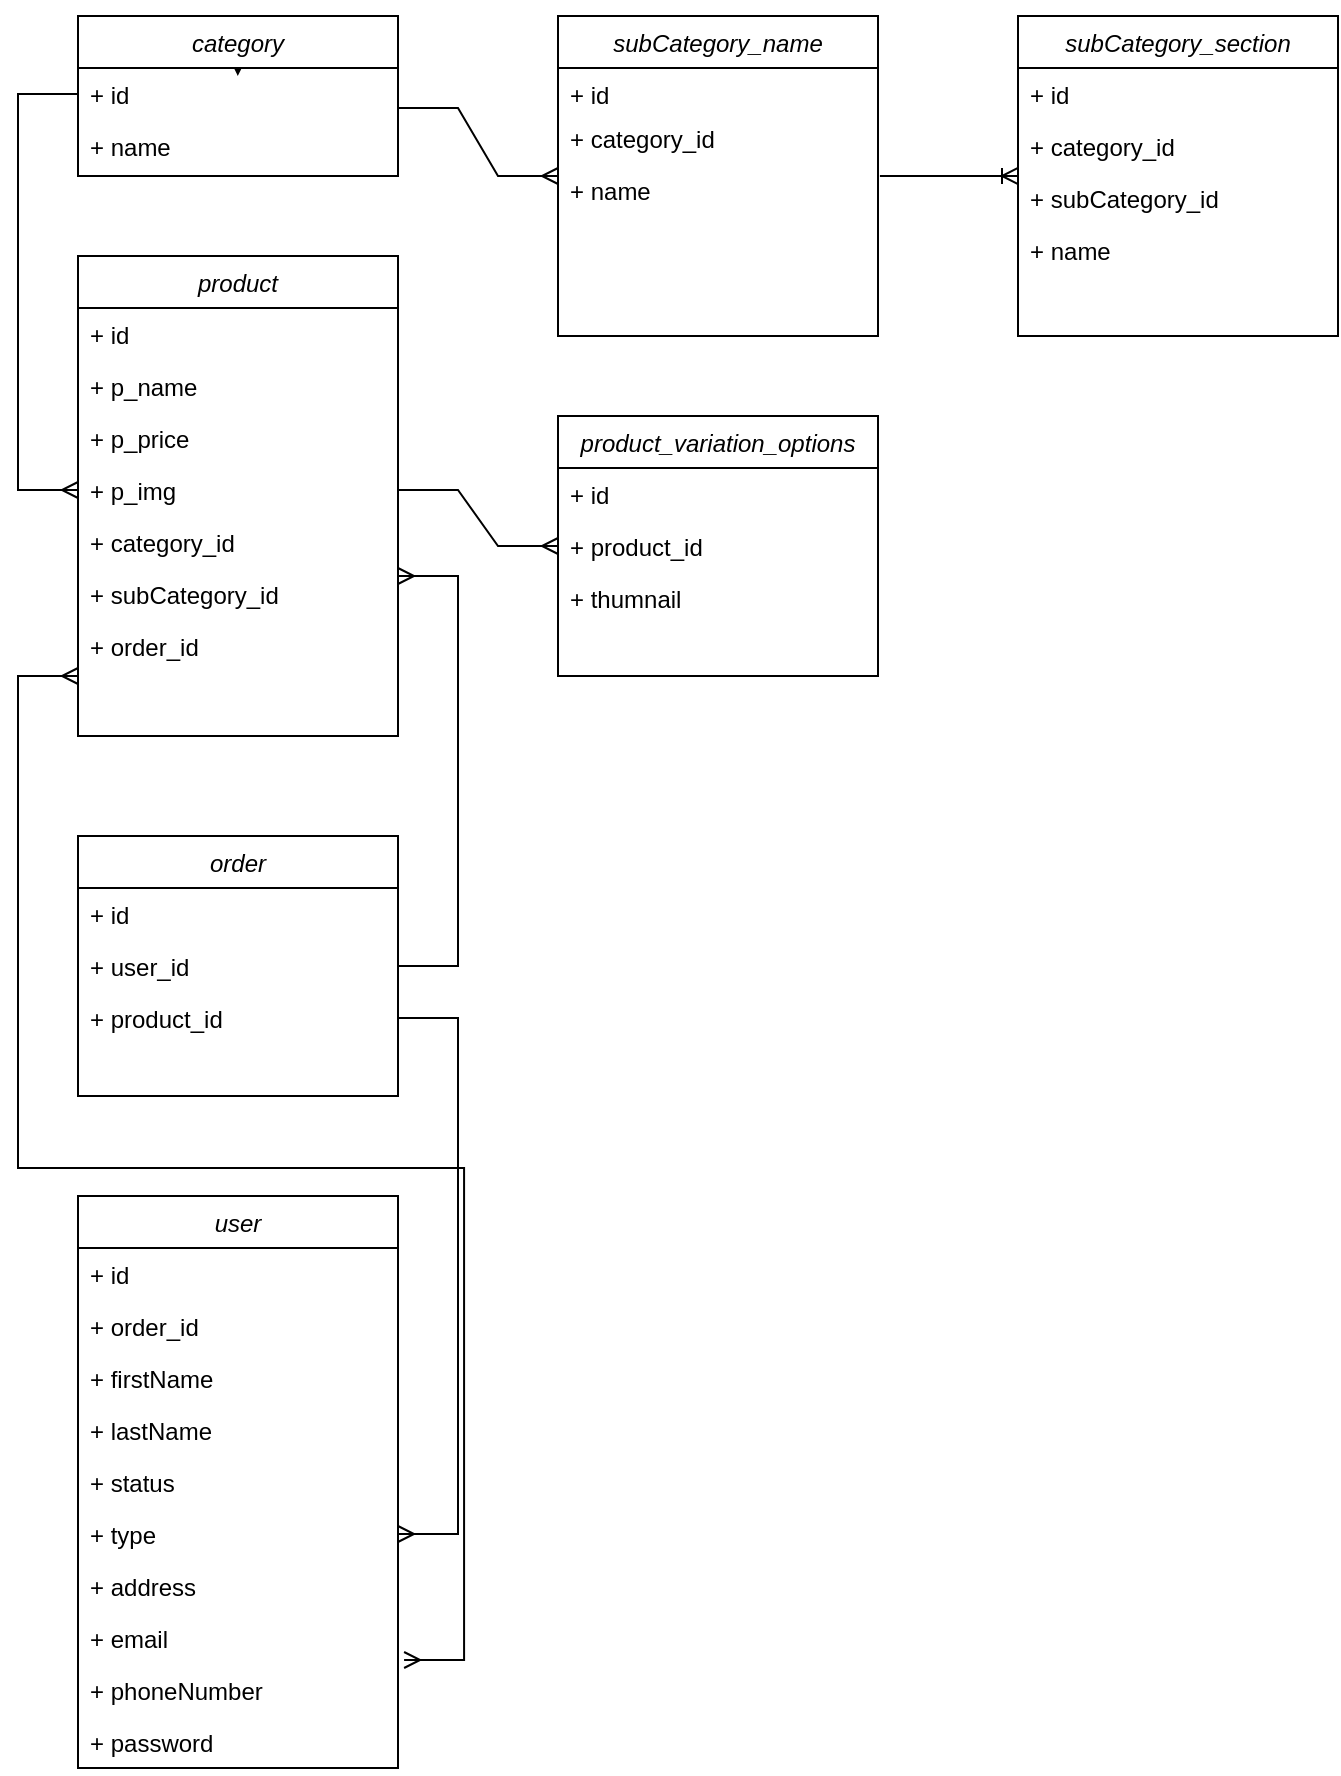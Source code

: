 <mxfile version="20.0.4" type="github">
  <diagram id="C5RBs43oDa-KdzZeNtuy" name="Page-1">
    <mxGraphModel dx="1422" dy="1941" grid="1" gridSize="10" guides="1" tooltips="1" connect="1" arrows="1" fold="1" page="1" pageScale="1" pageWidth="827" pageHeight="1169" background="none" math="0" shadow="0">
      <root>
        <mxCell id="WIyWlLk6GJQsqaUBKTNV-0" />
        <mxCell id="WIyWlLk6GJQsqaUBKTNV-1" parent="WIyWlLk6GJQsqaUBKTNV-0" />
        <mxCell id="zkfFHV4jXpPFQw0GAbJ--0" value="product" style="swimlane;fontStyle=2;align=center;verticalAlign=top;childLayout=stackLayout;horizontal=1;startSize=26;horizontalStack=0;resizeParent=1;resizeLast=0;collapsible=1;marginBottom=0;rounded=0;shadow=0;strokeWidth=1;" parent="WIyWlLk6GJQsqaUBKTNV-1" vertex="1">
          <mxGeometry x="40" width="160" height="240" as="geometry">
            <mxRectangle x="230" y="140" width="160" height="26" as="alternateBounds" />
          </mxGeometry>
        </mxCell>
        <mxCell id="zkfFHV4jXpPFQw0GAbJ--1" value="+ id" style="text;align=left;verticalAlign=top;spacingLeft=4;spacingRight=4;overflow=hidden;rotatable=0;points=[[0,0.5],[1,0.5]];portConstraint=eastwest;" parent="zkfFHV4jXpPFQw0GAbJ--0" vertex="1">
          <mxGeometry y="26" width="160" height="26" as="geometry" />
        </mxCell>
        <mxCell id="zkfFHV4jXpPFQw0GAbJ--2" value="+ p_name" style="text;align=left;verticalAlign=top;spacingLeft=4;spacingRight=4;overflow=hidden;rotatable=0;points=[[0,0.5],[1,0.5]];portConstraint=eastwest;rounded=0;shadow=0;html=0;" parent="zkfFHV4jXpPFQw0GAbJ--0" vertex="1">
          <mxGeometry y="52" width="160" height="26" as="geometry" />
        </mxCell>
        <mxCell id="zkfFHV4jXpPFQw0GAbJ--3" value="+ p_price" style="text;align=left;verticalAlign=top;spacingLeft=4;spacingRight=4;overflow=hidden;rotatable=0;points=[[0,0.5],[1,0.5]];portConstraint=eastwest;rounded=0;shadow=0;html=0;" parent="zkfFHV4jXpPFQw0GAbJ--0" vertex="1">
          <mxGeometry y="78" width="160" height="26" as="geometry" />
        </mxCell>
        <mxCell id="nZ_0TxDuV11cC0_WyeXE-1" value="+ p_img" style="text;align=left;verticalAlign=top;spacingLeft=4;spacingRight=4;overflow=hidden;rotatable=0;points=[[0,0.5],[1,0.5]];portConstraint=eastwest;rounded=0;shadow=0;html=0;" parent="zkfFHV4jXpPFQw0GAbJ--0" vertex="1">
          <mxGeometry y="104" width="160" height="26" as="geometry" />
        </mxCell>
        <mxCell id="KPWAyCAy_2scTFsiTlBl-0" value="+ category_id" style="text;align=left;verticalAlign=top;spacingLeft=4;spacingRight=4;overflow=hidden;rotatable=0;points=[[0,0.5],[1,0.5]];portConstraint=eastwest;" parent="zkfFHV4jXpPFQw0GAbJ--0" vertex="1">
          <mxGeometry y="130" width="160" height="26" as="geometry" />
        </mxCell>
        <mxCell id="KPWAyCAy_2scTFsiTlBl-1" value="+ subCategory_id" style="text;align=left;verticalAlign=top;spacingLeft=4;spacingRight=4;overflow=hidden;rotatable=0;points=[[0,0.5],[1,0.5]];portConstraint=eastwest;" parent="zkfFHV4jXpPFQw0GAbJ--0" vertex="1">
          <mxGeometry y="156" width="160" height="26" as="geometry" />
        </mxCell>
        <mxCell id="KPWAyCAy_2scTFsiTlBl-2" value="+ order_id" style="text;align=left;verticalAlign=top;spacingLeft=4;spacingRight=4;overflow=hidden;rotatable=0;points=[[0,0.5],[1,0.5]];portConstraint=eastwest;" parent="zkfFHV4jXpPFQw0GAbJ--0" vertex="1">
          <mxGeometry y="182" width="160" height="18" as="geometry" />
        </mxCell>
        <mxCell id="nZ_0TxDuV11cC0_WyeXE-2" value="product_variation_options" style="swimlane;fontStyle=2;align=center;verticalAlign=top;childLayout=stackLayout;horizontal=1;startSize=26;horizontalStack=0;resizeParent=1;resizeLast=0;collapsible=1;marginBottom=0;rounded=0;shadow=0;strokeWidth=1;" parent="WIyWlLk6GJQsqaUBKTNV-1" vertex="1">
          <mxGeometry x="280" y="80" width="160" height="130" as="geometry">
            <mxRectangle x="230" y="140" width="160" height="26" as="alternateBounds" />
          </mxGeometry>
        </mxCell>
        <mxCell id="nZ_0TxDuV11cC0_WyeXE-3" value="+ id" style="text;align=left;verticalAlign=top;spacingLeft=4;spacingRight=4;overflow=hidden;rotatable=0;points=[[0,0.5],[1,0.5]];portConstraint=eastwest;" parent="nZ_0TxDuV11cC0_WyeXE-2" vertex="1">
          <mxGeometry y="26" width="160" height="26" as="geometry" />
        </mxCell>
        <mxCell id="nZ_0TxDuV11cC0_WyeXE-4" value="+ product_id" style="text;align=left;verticalAlign=top;spacingLeft=4;spacingRight=4;overflow=hidden;rotatable=0;points=[[0,0.5],[1,0.5]];portConstraint=eastwest;rounded=0;shadow=0;html=0;" parent="nZ_0TxDuV11cC0_WyeXE-2" vertex="1">
          <mxGeometry y="52" width="160" height="26" as="geometry" />
        </mxCell>
        <mxCell id="nZ_0TxDuV11cC0_WyeXE-7" value="+ thumnail" style="text;align=left;verticalAlign=top;spacingLeft=4;spacingRight=4;overflow=hidden;rotatable=0;points=[[0,0.5],[1,0.5]];portConstraint=eastwest;rounded=0;shadow=0;html=0;" parent="nZ_0TxDuV11cC0_WyeXE-2" vertex="1">
          <mxGeometry y="78" width="160" height="26" as="geometry" />
        </mxCell>
        <mxCell id="nZ_0TxDuV11cC0_WyeXE-10" value="user" style="swimlane;fontStyle=2;align=center;verticalAlign=top;childLayout=stackLayout;horizontal=1;startSize=26;horizontalStack=0;resizeParent=1;resizeLast=0;collapsible=1;marginBottom=0;rounded=0;shadow=0;strokeWidth=1;" parent="WIyWlLk6GJQsqaUBKTNV-1" vertex="1">
          <mxGeometry x="40" y="470" width="160" height="286" as="geometry">
            <mxRectangle x="230" y="140" width="160" height="26" as="alternateBounds" />
          </mxGeometry>
        </mxCell>
        <mxCell id="nZ_0TxDuV11cC0_WyeXE-11" value="+ id" style="text;align=left;verticalAlign=top;spacingLeft=4;spacingRight=4;overflow=hidden;rotatable=0;points=[[0,0.5],[1,0.5]];portConstraint=eastwest;" parent="nZ_0TxDuV11cC0_WyeXE-10" vertex="1">
          <mxGeometry y="26" width="160" height="26" as="geometry" />
        </mxCell>
        <mxCell id="TkSCpZ_g40OYR4A9pIH5-31" value="+ order_id" style="text;align=left;verticalAlign=top;spacingLeft=4;spacingRight=4;overflow=hidden;rotatable=0;points=[[0,0.5],[1,0.5]];portConstraint=eastwest;" vertex="1" parent="nZ_0TxDuV11cC0_WyeXE-10">
          <mxGeometry y="52" width="160" height="26" as="geometry" />
        </mxCell>
        <mxCell id="hYt09wVF9id2voZBJDx4-0" value="+ firstName" style="text;align=left;verticalAlign=top;spacingLeft=4;spacingRight=4;overflow=hidden;rotatable=0;points=[[0,0.5],[1,0.5]];portConstraint=eastwest;" parent="nZ_0TxDuV11cC0_WyeXE-10" vertex="1">
          <mxGeometry y="78" width="160" height="26" as="geometry" />
        </mxCell>
        <mxCell id="hYt09wVF9id2voZBJDx4-1" value="+ lastName" style="text;align=left;verticalAlign=top;spacingLeft=4;spacingRight=4;overflow=hidden;rotatable=0;points=[[0,0.5],[1,0.5]];portConstraint=eastwest;" parent="nZ_0TxDuV11cC0_WyeXE-10" vertex="1">
          <mxGeometry y="104" width="160" height="26" as="geometry" />
        </mxCell>
        <mxCell id="nZ_0TxDuV11cC0_WyeXE-12" value="+ status" style="text;align=left;verticalAlign=top;spacingLeft=4;spacingRight=4;overflow=hidden;rotatable=0;points=[[0,0.5],[1,0.5]];portConstraint=eastwest;rounded=0;shadow=0;html=0;" parent="nZ_0TxDuV11cC0_WyeXE-10" vertex="1">
          <mxGeometry y="130" width="160" height="26" as="geometry" />
        </mxCell>
        <mxCell id="nZ_0TxDuV11cC0_WyeXE-47" value="+ type" style="text;align=left;verticalAlign=top;spacingLeft=4;spacingRight=4;overflow=hidden;rotatable=0;points=[[0,0.5],[1,0.5]];portConstraint=eastwest;" parent="nZ_0TxDuV11cC0_WyeXE-10" vertex="1">
          <mxGeometry y="156" width="160" height="26" as="geometry" />
        </mxCell>
        <mxCell id="nZ_0TxDuV11cC0_WyeXE-25" value="+ address&#xa;" style="text;align=left;verticalAlign=top;spacingLeft=4;spacingRight=4;overflow=hidden;rotatable=0;points=[[0,0.5],[1,0.5]];portConstraint=eastwest;rounded=0;shadow=0;html=0;" parent="nZ_0TxDuV11cC0_WyeXE-10" vertex="1">
          <mxGeometry y="182" width="160" height="26" as="geometry" />
        </mxCell>
        <mxCell id="nZ_0TxDuV11cC0_WyeXE-15" value="+ email&#xa;" style="text;align=left;verticalAlign=top;spacingLeft=4;spacingRight=4;overflow=hidden;rotatable=0;points=[[0,0.5],[1,0.5]];portConstraint=eastwest;rounded=0;shadow=0;html=0;" parent="nZ_0TxDuV11cC0_WyeXE-10" vertex="1">
          <mxGeometry y="208" width="160" height="26" as="geometry" />
        </mxCell>
        <mxCell id="nZ_0TxDuV11cC0_WyeXE-16" value="+ phoneNumber&#xa;" style="text;align=left;verticalAlign=top;spacingLeft=4;spacingRight=4;overflow=hidden;rotatable=0;points=[[0,0.5],[1,0.5]];portConstraint=eastwest;rounded=0;shadow=0;html=0;" parent="nZ_0TxDuV11cC0_WyeXE-10" vertex="1">
          <mxGeometry y="234" width="160" height="26" as="geometry" />
        </mxCell>
        <mxCell id="nZ_0TxDuV11cC0_WyeXE-26" value="+ password&#xa;" style="text;align=left;verticalAlign=top;spacingLeft=4;spacingRight=4;overflow=hidden;rotatable=0;points=[[0,0.5],[1,0.5]];portConstraint=eastwest;rounded=0;shadow=0;html=0;" parent="nZ_0TxDuV11cC0_WyeXE-10" vertex="1">
          <mxGeometry y="260" width="160" height="26" as="geometry" />
        </mxCell>
        <mxCell id="KPWAyCAy_2scTFsiTlBl-13" style="edgeStyle=orthogonalEdgeStyle;rounded=0;orthogonalLoop=1;jettySize=auto;html=1;exitX=0.5;exitY=0;exitDx=0;exitDy=0;" parent="WIyWlLk6GJQsqaUBKTNV-1" source="nZ_0TxDuV11cC0_WyeXE-35" edge="1">
          <mxGeometry relative="1" as="geometry">
            <mxPoint x="119.882" y="-90.059" as="targetPoint" />
          </mxGeometry>
        </mxCell>
        <mxCell id="nZ_0TxDuV11cC0_WyeXE-35" value="category" style="swimlane;fontStyle=2;align=center;verticalAlign=top;childLayout=stackLayout;horizontal=1;startSize=26;horizontalStack=0;resizeParent=1;resizeLast=0;collapsible=1;marginBottom=0;rounded=0;shadow=0;strokeWidth=1;" parent="WIyWlLk6GJQsqaUBKTNV-1" vertex="1">
          <mxGeometry x="40" y="-120" width="160" height="80" as="geometry">
            <mxRectangle x="230" y="140" width="160" height="26" as="alternateBounds" />
          </mxGeometry>
        </mxCell>
        <mxCell id="nZ_0TxDuV11cC0_WyeXE-36" value="+ id" style="text;align=left;verticalAlign=top;spacingLeft=4;spacingRight=4;overflow=hidden;rotatable=0;points=[[0,0.5],[1,0.5]];portConstraint=eastwest;" parent="nZ_0TxDuV11cC0_WyeXE-35" vertex="1">
          <mxGeometry y="26" width="160" height="26" as="geometry" />
        </mxCell>
        <mxCell id="nZ_0TxDuV11cC0_WyeXE-43" value="+ name" style="text;align=left;verticalAlign=top;spacingLeft=4;spacingRight=4;overflow=hidden;rotatable=0;points=[[0,0.5],[1,0.5]];portConstraint=eastwest;rounded=0;shadow=0;html=0;" parent="nZ_0TxDuV11cC0_WyeXE-35" vertex="1">
          <mxGeometry y="52" width="160" height="26" as="geometry" />
        </mxCell>
        <mxCell id="nZ_0TxDuV11cC0_WyeXE-39" value="subCategory_name&#xa;" style="swimlane;fontStyle=2;align=center;verticalAlign=top;childLayout=stackLayout;horizontal=1;startSize=26;horizontalStack=0;resizeParent=1;resizeLast=0;collapsible=1;marginBottom=0;rounded=0;shadow=0;strokeWidth=1;" parent="WIyWlLk6GJQsqaUBKTNV-1" vertex="1">
          <mxGeometry x="280" y="-120" width="160" height="160" as="geometry">
            <mxRectangle x="230" y="140" width="160" height="26" as="alternateBounds" />
          </mxGeometry>
        </mxCell>
        <mxCell id="nZ_0TxDuV11cC0_WyeXE-40" value="+ id" style="text;align=left;verticalAlign=top;spacingLeft=4;spacingRight=4;overflow=hidden;rotatable=0;points=[[0,0.5],[1,0.5]];portConstraint=eastwest;" parent="nZ_0TxDuV11cC0_WyeXE-39" vertex="1">
          <mxGeometry y="26" width="160" height="22" as="geometry" />
        </mxCell>
        <mxCell id="nZ_0TxDuV11cC0_WyeXE-41" value="+ category_id" style="text;align=left;verticalAlign=top;spacingLeft=4;spacingRight=4;overflow=hidden;rotatable=0;points=[[0,0.5],[1,0.5]];portConstraint=eastwest;rounded=0;shadow=0;html=0;" parent="nZ_0TxDuV11cC0_WyeXE-39" vertex="1">
          <mxGeometry y="48" width="160" height="26" as="geometry" />
        </mxCell>
        <mxCell id="nZ_0TxDuV11cC0_WyeXE-42" value="+ name" style="text;align=left;verticalAlign=top;spacingLeft=4;spacingRight=4;overflow=hidden;rotatable=0;points=[[0,0.5],[1,0.5]];portConstraint=eastwest;rounded=0;shadow=0;html=0;" parent="nZ_0TxDuV11cC0_WyeXE-39" vertex="1">
          <mxGeometry y="74" width="160" height="26" as="geometry" />
        </mxCell>
        <mxCell id="KPWAyCAy_2scTFsiTlBl-8" value="subCategory_section" style="swimlane;fontStyle=2;align=center;verticalAlign=top;childLayout=stackLayout;horizontal=1;startSize=26;horizontalStack=0;resizeParent=1;resizeLast=0;collapsible=1;marginBottom=0;rounded=0;shadow=0;strokeWidth=1;" parent="WIyWlLk6GJQsqaUBKTNV-1" vertex="1">
          <mxGeometry x="510" y="-120" width="160" height="160" as="geometry">
            <mxRectangle x="230" y="140" width="160" height="26" as="alternateBounds" />
          </mxGeometry>
        </mxCell>
        <mxCell id="KPWAyCAy_2scTFsiTlBl-9" value="+ id" style="text;align=left;verticalAlign=top;spacingLeft=4;spacingRight=4;overflow=hidden;rotatable=0;points=[[0,0.5],[1,0.5]];portConstraint=eastwest;" parent="KPWAyCAy_2scTFsiTlBl-8" vertex="1">
          <mxGeometry y="26" width="160" height="26" as="geometry" />
        </mxCell>
        <mxCell id="TkSCpZ_g40OYR4A9pIH5-0" value="+ category_id" style="text;align=left;verticalAlign=top;spacingLeft=4;spacingRight=4;overflow=hidden;rotatable=0;points=[[0,0.5],[1,0.5]];portConstraint=eastwest;" vertex="1" parent="KPWAyCAy_2scTFsiTlBl-8">
          <mxGeometry y="52" width="160" height="26" as="geometry" />
        </mxCell>
        <mxCell id="KPWAyCAy_2scTFsiTlBl-10" value="+ subCategory_id" style="text;align=left;verticalAlign=top;spacingLeft=4;spacingRight=4;overflow=hidden;rotatable=0;points=[[0,0.5],[1,0.5]];portConstraint=eastwest;rounded=0;shadow=0;html=0;" parent="KPWAyCAy_2scTFsiTlBl-8" vertex="1">
          <mxGeometry y="78" width="160" height="26" as="geometry" />
        </mxCell>
        <mxCell id="KPWAyCAy_2scTFsiTlBl-11" value="+ name&#xa;" style="text;align=left;verticalAlign=top;spacingLeft=4;spacingRight=4;overflow=hidden;rotatable=0;points=[[0,0.5],[1,0.5]];portConstraint=eastwest;rounded=0;shadow=0;html=0;" parent="KPWAyCAy_2scTFsiTlBl-8" vertex="1">
          <mxGeometry y="104" width="160" height="56" as="geometry" />
        </mxCell>
        <mxCell id="TkSCpZ_g40OYR4A9pIH5-4" value="" style="edgeStyle=entityRelationEdgeStyle;fontSize=12;html=1;endArrow=ERoneToMany;rounded=0;exitX=1.006;exitY=0.231;exitDx=0;exitDy=0;exitPerimeter=0;" edge="1" parent="WIyWlLk6GJQsqaUBKTNV-1" source="nZ_0TxDuV11cC0_WyeXE-42">
          <mxGeometry width="100" height="100" relative="1" as="geometry">
            <mxPoint x="480" y="-43.498" as="sourcePoint" />
            <mxPoint x="510" y="-40" as="targetPoint" />
          </mxGeometry>
        </mxCell>
        <mxCell id="TkSCpZ_g40OYR4A9pIH5-11" value="" style="edgeStyle=orthogonalEdgeStyle;fontSize=12;html=1;endArrow=ERmany;rounded=0;exitX=0;exitY=0.5;exitDx=0;exitDy=0;entryX=0;entryY=0.5;entryDx=0;entryDy=0;" edge="1" parent="WIyWlLk6GJQsqaUBKTNV-1" source="nZ_0TxDuV11cC0_WyeXE-36" target="nZ_0TxDuV11cC0_WyeXE-1">
          <mxGeometry width="100" height="100" relative="1" as="geometry">
            <mxPoint x="360" y="110" as="sourcePoint" />
            <mxPoint x="460" y="10" as="targetPoint" />
            <Array as="points">
              <mxPoint x="10" y="-81" />
              <mxPoint x="10" y="117" />
            </Array>
          </mxGeometry>
        </mxCell>
        <mxCell id="TkSCpZ_g40OYR4A9pIH5-12" value="" style="edgeStyle=entityRelationEdgeStyle;fontSize=12;html=1;endArrow=ERmany;rounded=0;exitX=1;exitY=0.5;exitDx=0;exitDy=0;entryX=0;entryY=0.5;entryDx=0;entryDy=0;" edge="1" parent="WIyWlLk6GJQsqaUBKTNV-1" source="nZ_0TxDuV11cC0_WyeXE-1" target="nZ_0TxDuV11cC0_WyeXE-4">
          <mxGeometry width="100" height="100" relative="1" as="geometry">
            <mxPoint x="360" y="110" as="sourcePoint" />
            <mxPoint x="460" y="10" as="targetPoint" />
          </mxGeometry>
        </mxCell>
        <mxCell id="TkSCpZ_g40OYR4A9pIH5-13" value="order" style="swimlane;fontStyle=2;align=center;verticalAlign=top;childLayout=stackLayout;horizontal=1;startSize=26;horizontalStack=0;resizeParent=1;resizeLast=0;collapsible=1;marginBottom=0;rounded=0;shadow=0;strokeWidth=1;" vertex="1" parent="WIyWlLk6GJQsqaUBKTNV-1">
          <mxGeometry x="40" y="290" width="160" height="130" as="geometry">
            <mxRectangle x="230" y="140" width="160" height="26" as="alternateBounds" />
          </mxGeometry>
        </mxCell>
        <mxCell id="TkSCpZ_g40OYR4A9pIH5-14" value="+ id" style="text;align=left;verticalAlign=top;spacingLeft=4;spacingRight=4;overflow=hidden;rotatable=0;points=[[0,0.5],[1,0.5]];portConstraint=eastwest;" vertex="1" parent="TkSCpZ_g40OYR4A9pIH5-13">
          <mxGeometry y="26" width="160" height="26" as="geometry" />
        </mxCell>
        <mxCell id="TkSCpZ_g40OYR4A9pIH5-15" value="+ user_id" style="text;align=left;verticalAlign=top;spacingLeft=4;spacingRight=4;overflow=hidden;rotatable=0;points=[[0,0.5],[1,0.5]];portConstraint=eastwest;rounded=0;shadow=0;html=0;" vertex="1" parent="TkSCpZ_g40OYR4A9pIH5-13">
          <mxGeometry y="52" width="160" height="26" as="geometry" />
        </mxCell>
        <mxCell id="TkSCpZ_g40OYR4A9pIH5-16" value="+ product_id" style="text;align=left;verticalAlign=top;spacingLeft=4;spacingRight=4;overflow=hidden;rotatable=0;points=[[0,0.5],[1,0.5]];portConstraint=eastwest;rounded=0;shadow=0;html=0;" vertex="1" parent="TkSCpZ_g40OYR4A9pIH5-13">
          <mxGeometry y="78" width="160" height="26" as="geometry" />
        </mxCell>
        <mxCell id="TkSCpZ_g40OYR4A9pIH5-21" value="" style="edgeStyle=entityRelationEdgeStyle;fontSize=12;html=1;endArrow=ERmany;rounded=0;exitX=1;exitY=0.5;exitDx=0;exitDy=0;entryX=1;entryY=0.154;entryDx=0;entryDy=0;entryPerimeter=0;" edge="1" parent="WIyWlLk6GJQsqaUBKTNV-1" source="TkSCpZ_g40OYR4A9pIH5-15" target="KPWAyCAy_2scTFsiTlBl-1">
          <mxGeometry width="100" height="100" relative="1" as="geometry">
            <mxPoint x="470" y="250" as="sourcePoint" />
            <mxPoint x="570" y="150" as="targetPoint" />
          </mxGeometry>
        </mxCell>
        <mxCell id="TkSCpZ_g40OYR4A9pIH5-26" value="" style="edgeStyle=entityRelationEdgeStyle;fontSize=12;html=1;endArrow=ERmany;rounded=0;exitX=1;exitY=0.5;exitDx=0;exitDy=0;entryX=1;entryY=0.5;entryDx=0;entryDy=0;" edge="1" parent="WIyWlLk6GJQsqaUBKTNV-1" source="TkSCpZ_g40OYR4A9pIH5-16" target="nZ_0TxDuV11cC0_WyeXE-47">
          <mxGeometry width="100" height="100" relative="1" as="geometry">
            <mxPoint x="360" y="310" as="sourcePoint" />
            <mxPoint x="460" y="210" as="targetPoint" />
          </mxGeometry>
        </mxCell>
        <mxCell id="TkSCpZ_g40OYR4A9pIH5-27" value="" style="edgeStyle=entityRelationEdgeStyle;fontSize=12;html=1;endArrow=ERmany;rounded=0;exitX=1;exitY=0.769;exitDx=0;exitDy=0;exitPerimeter=0;" edge="1" parent="WIyWlLk6GJQsqaUBKTNV-1" source="nZ_0TxDuV11cC0_WyeXE-36">
          <mxGeometry width="100" height="100" relative="1" as="geometry">
            <mxPoint x="360" y="310" as="sourcePoint" />
            <mxPoint x="280" y="-40" as="targetPoint" />
          </mxGeometry>
        </mxCell>
        <mxCell id="TkSCpZ_g40OYR4A9pIH5-30" value="" style="edgeStyle=entityRelationEdgeStyle;fontSize=12;html=1;endArrow=ERmany;startArrow=ERmany;exitX=1.019;exitY=-0.077;exitDx=0;exitDy=0;exitPerimeter=0;rounded=0;noJump=0;" edge="1" parent="WIyWlLk6GJQsqaUBKTNV-1" source="nZ_0TxDuV11cC0_WyeXE-16">
          <mxGeometry width="100" height="100" relative="1" as="geometry">
            <mxPoint x="130" y="370" as="sourcePoint" />
            <mxPoint x="40" y="210" as="targetPoint" />
          </mxGeometry>
        </mxCell>
      </root>
    </mxGraphModel>
  </diagram>
</mxfile>
